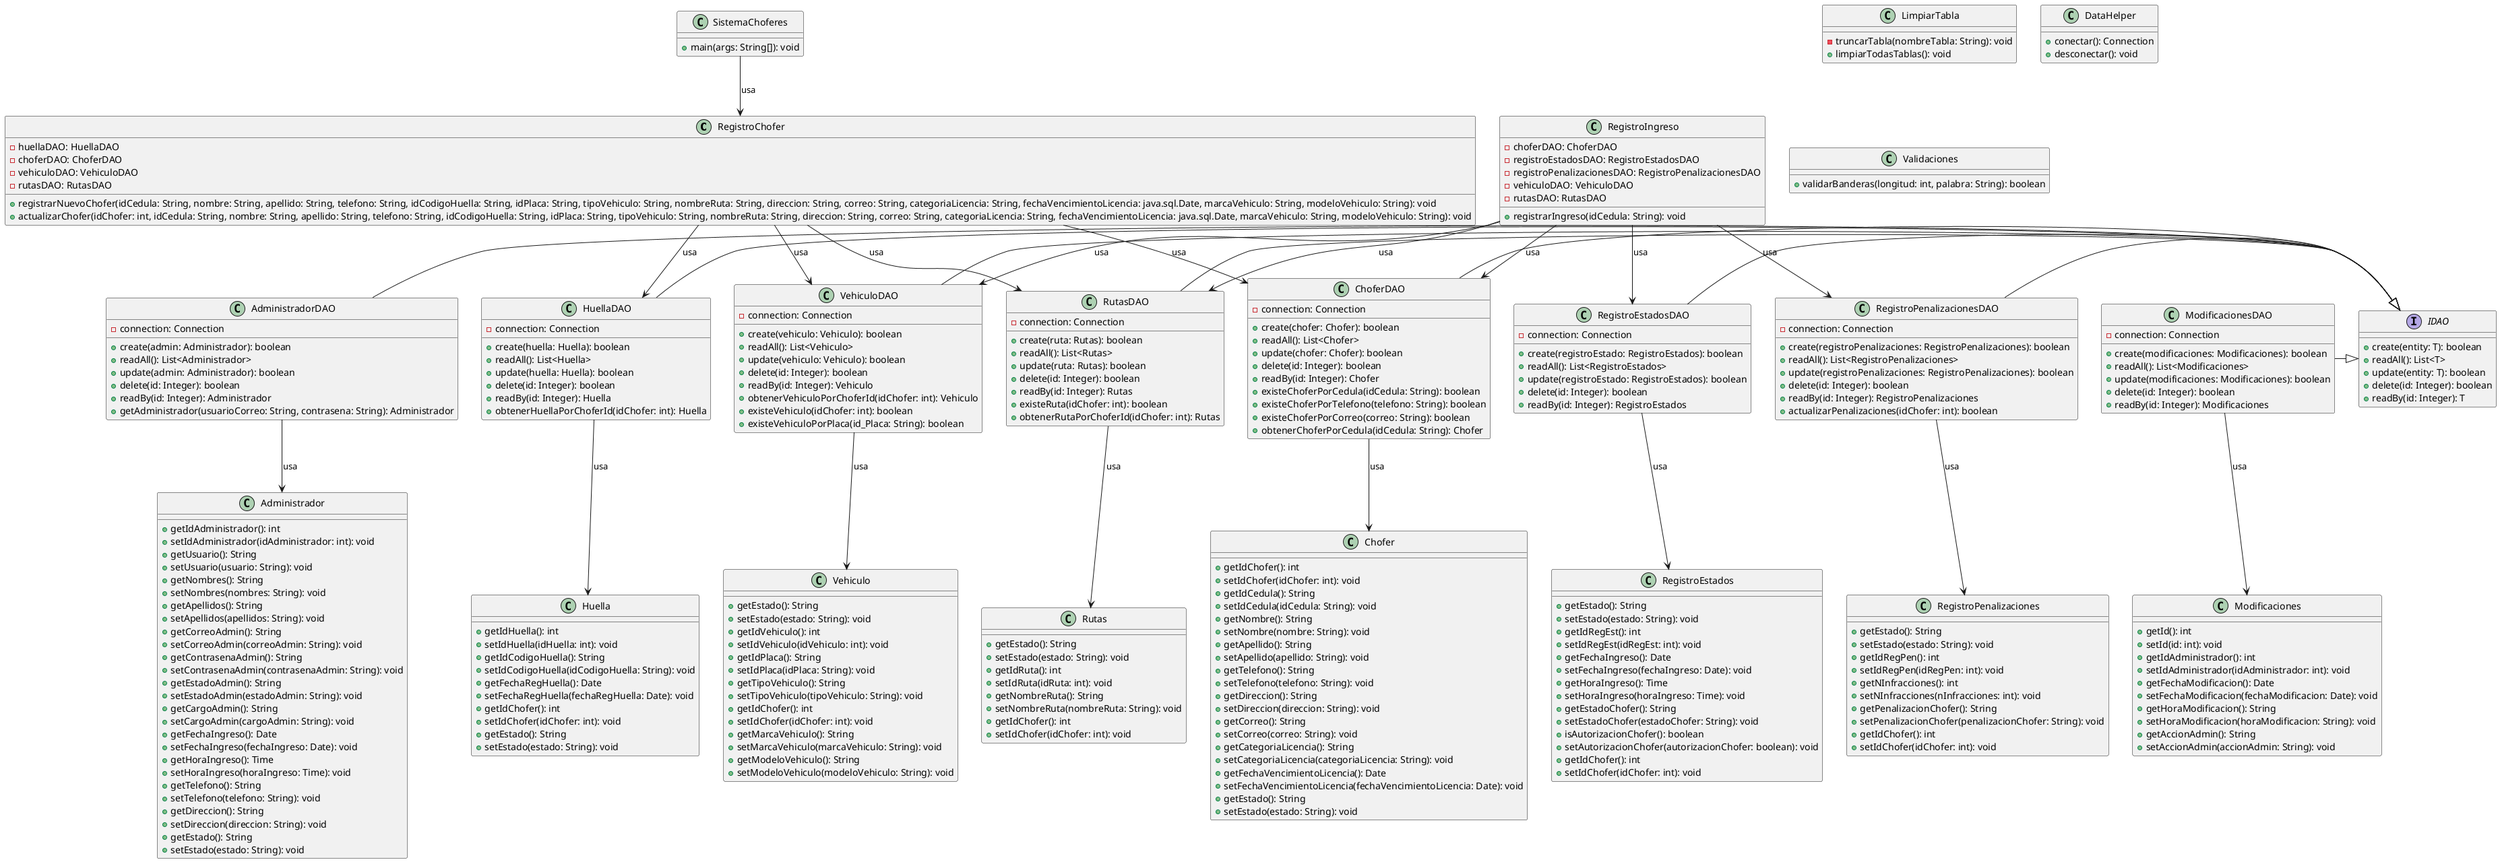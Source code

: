 @startuml SistemaChoferes

' Definición de clases
class RegistroChofer {
  - huellaDAO: HuellaDAO
  - choferDAO: ChoferDAO
  - vehiculoDAO: VehiculoDAO
  - rutasDAO: RutasDAO
  + registrarNuevoChofer(idCedula: String, nombre: String, apellido: String, telefono: String, idCodigoHuella: String, idPlaca: String, tipoVehiculo: String, nombreRuta: String, direccion: String, correo: String, categoriaLicencia: String, fechaVencimientoLicencia: java.sql.Date, marcaVehiculo: String, modeloVehiculo: String): void
  + actualizarChofer(idChofer: int, idCedula: String, nombre: String, apellido: String, telefono: String, idCodigoHuella: String, idPlaca: String, tipoVehiculo: String, nombreRuta: String, direccion: String, correo: String, categoriaLicencia: String, fechaVencimientoLicencia: java.sql.Date, marcaVehiculo: String, modeloVehiculo: String): void
}

class RegistroIngreso {
  - choferDAO: ChoferDAO
  - registroEstadosDAO: RegistroEstadosDAO
  - registroPenalizacionesDAO: RegistroPenalizacionesDAO
  - vehiculoDAO: VehiculoDAO
  - rutasDAO: RutasDAO
  + registrarIngreso(idCedula: String): void
}

class SistemaChoferes {
  + main(args: String[]): void
}

class AdministradorDAO {
  - connection: Connection
  + create(admin: Administrador): boolean
  + readAll(): List<Administrador>
  + update(admin: Administrador): boolean
  + delete(id: Integer): boolean
  + readBy(id: Integer): Administrador
  + getAdministrador(usuarioCorreo: String, contrasena: String): Administrador
}

class ChoferDAO {
  - connection: Connection
  + create(chofer: Chofer): boolean
  + readAll(): List<Chofer>
  + update(chofer: Chofer): boolean
  + delete(id: Integer): boolean
  + readBy(id: Integer): Chofer
  + existeChoferPorCedula(idCedula: String): boolean
  + existeChoferPorTelefono(telefono: String): boolean
  + existeChoferPorCorreo(correo: String): boolean
  + obtenerChoferPorCedula(idCedula: String): Chofer
}

class HuellaDAO {
  - connection: Connection
  + create(huella: Huella): boolean
  + readAll(): List<Huella>
  + update(huella: Huella): boolean
  + delete(id: Integer): boolean
  + readBy(id: Integer): Huella
  + obtenerHuellaPorChoferId(idChofer: int): Huella
}

interface IDAO {
  + create(entity: T): boolean
  + readAll(): List<T>
  + update(entity: T): boolean
  + delete(id: Integer): boolean
  + readBy(id: Integer): T
}

class LimpiarTabla {
  - truncarTabla(nombreTabla: String): void
  + limpiarTodasTablas(): void
}

class ModificacionesDAO {
  - connection: Connection
  + create(modificaciones: Modificaciones): boolean
  + readAll(): List<Modificaciones>
  + update(modificaciones: Modificaciones): boolean
  + delete(id: Integer): boolean
  + readBy(id: Integer): Modificaciones
}

class RegistroEstadosDAO {
  - connection: Connection
  + create(registroEstado: RegistroEstados): boolean
  + readAll(): List<RegistroEstados>
  + update(registroEstado: RegistroEstados): boolean
  + delete(id: Integer): boolean
  + readBy(id: Integer): RegistroEstados
}

class RegistroPenalizacionesDAO {
  - connection: Connection
  + create(registroPenalizaciones: RegistroPenalizaciones): boolean
  + readAll(): List<RegistroPenalizaciones>
  + update(registroPenalizaciones: RegistroPenalizaciones): boolean
  + delete(id: Integer): boolean
  + readBy(id: Integer): RegistroPenalizaciones
  + actualizarPenalizaciones(idChofer: int): boolean
}

class RutasDAO {
  - connection: Connection
  + create(ruta: Rutas): boolean
  + readAll(): List<Rutas>
  + update(ruta: Rutas): boolean
  + delete(id: Integer): boolean
  + readBy(id: Integer): Rutas
  + existeRuta(idChofer: int): boolean
  + obtenerRutaPorChoferId(idChofer: int): Rutas
}

class VehiculoDAO {
  - connection: Connection
  + create(vehiculo: Vehiculo): boolean
  + readAll(): List<Vehiculo>
  + update(vehiculo: Vehiculo): boolean
  + delete(id: Integer): boolean
  + readBy(id: Integer): Vehiculo
  + obtenerVehiculoPorChoferId(idChofer: int): Vehiculo
  + existeVehiculo(idChofer: int): boolean
  + existeVehiculoPorPlaca(id_Placa: String): boolean
}

class DataHelper {
  + conectar(): Connection
  + desconectar(): void
}

class Validaciones {
  + validarBanderas(longitud: int, palabra: String): boolean
}

class Administrador {
  + getIdAdministrador(): int
  + setIdAdministrador(idAdministrador: int): void
  + getUsuario(): String
  + setUsuario(usuario: String): void
  + getNombres(): String
  + setNombres(nombres: String): void
  + getApellidos(): String
  + setApellidos(apellidos: String): void
  + getCorreoAdmin(): String
  + setCorreoAdmin(correoAdmin: String): void
  + getContrasenaAdmin(): String
  + setContrasenaAdmin(contrasenaAdmin: String): void
  + getEstadoAdmin(): String
  + setEstadoAdmin(estadoAdmin: String): void
  + getCargoAdmin(): String
  + setCargoAdmin(cargoAdmin: String): void
  + getFechaIngreso(): Date
  + setFechaIngreso(fechaIngreso: Date): void
  + getHoraIngreso(): Time
  + setHoraIngreso(horaIngreso: Time): void
  + getTelefono(): String
  + setTelefono(telefono: String): void
  + getDireccion(): String
  + setDireccion(direccion: String): void
  + getEstado(): String
  + setEstado(estado: String): void
}

class Chofer {
  + getIdChofer(): int
  + setIdChofer(idChofer: int): void
  + getIdCedula(): String
  + setIdCedula(idCedula: String): void
  + getNombre(): String
  + setNombre(nombre: String): void
  + getApellido(): String
  + setApellido(apellido: String): void
  + getTelefono(): String
  + setTelefono(telefono: String): void
  + getDireccion(): String
  + setDireccion(direccion: String): void
  + getCorreo(): String
  + setCorreo(correo: String): void
  + getCategoriaLicencia(): String
  + setCategoriaLicencia(categoriaLicencia: String): void
  + getFechaVencimientoLicencia(): Date
  + setFechaVencimientoLicencia(fechaVencimientoLicencia: Date): void
  + getEstado(): String
  + setEstado(estado: String): void
}

class Huella {
  + getIdHuella(): int
  + setIdHuella(idHuella: int): void
  + getIdCodigoHuella(): String
  + setIdCodigoHuella(idCodigoHuella: String): void
  + getFechaRegHuella(): Date
  + setFechaRegHuella(fechaRegHuella: Date): void
  + getIdChofer(): int
  + setIdChofer(idChofer: int): void
  + getEstado(): String
  + setEstado(estado: String): void
}

class Modificaciones {
  + getId(): int
  + setId(id: int): void
  + getIdAdministrador(): int
  + setIdAdministrador(idAdministrador: int): void
  + getFechaModificacion(): Date
  + setFechaModificacion(fechaModificacion: Date): void
  + getHoraModificacion(): String
  + setHoraModificacion(horaModificacion: String): void
  + getAccionAdmin(): String
  + setAccionAdmin(accionAdmin: String): void
}

class RegistroEstados {
  + getEstado(): String
  + setEstado(estado: String): void
  + getIdRegEst(): int
  + setIdRegEst(idRegEst: int): void
  + getFechaIngreso(): Date
  + setFechaIngreso(fechaIngreso: Date): void
  + getHoraIngreso(): Time
  + setHoraIngreso(horaIngreso: Time): void
  + getEstadoChofer(): String
  + setEstadoChofer(estadoChofer: String): void
  + isAutorizacionChofer(): boolean
  + setAutorizacionChofer(autorizacionChofer: boolean): void
  + getIdChofer(): int
  + setIdChofer(idChofer: int): void
}

class RegistroPenalizaciones {
  + getEstado(): String
  + setEstado(estado: String): void
  + getIdRegPen(): int
  + setIdRegPen(idRegPen: int): void
  + getNInfracciones(): int
  + setNInfracciones(nInfracciones: int): void
  + getPenalizacionChofer(): String
  + setPenalizacionChofer(penalizacionChofer: String): void
  + getIdChofer(): int
  + setIdChofer(idChofer: int): void
}

class Rutas {
  + getEstado(): String
  + setEstado(estado: String): void
  + getIdRuta(): int
  + setIdRuta(idRuta: int): void
  + getNombreRuta(): String
  + setNombreRuta(nombreRuta: String): void
  + getIdChofer(): int
  + setIdChofer(idChofer: int): void
}

class Vehiculo {
  + getEstado(): String
  + setEstado(estado: String): void
  + getIdVehiculo(): int
  + setIdVehiculo(idVehiculo: int): void
  + getIdPlaca(): String
  + setIdPlaca(idPlaca: String): void
  + getTipoVehiculo(): String
  + setTipoVehiculo(tipoVehiculo: String): void
  + getIdChofer(): int
  + setIdChofer(idChofer: int): void
  + getMarcaVehiculo(): String
  + setMarcaVehiculo(marcaVehiculo: String): void
  + getModeloVehiculo(): String
  + setModeloVehiculo(modeloVehiculo: String): void
}

' Relaciones entre las clases
RegistroChofer --> HuellaDAO : usa
RegistroChofer --> ChoferDAO : usa
RegistroChofer --> VehiculoDAO : usa
RegistroChofer --> RutasDAO : usa
RegistroIngreso --> ChoferDAO : usa
RegistroIngreso --> RegistroEstadosDAO : usa
RegistroIngreso --> RegistroPenalizacionesDAO : usa
RegistroIngreso --> VehiculoDAO : usa
RegistroIngreso --> RutasDAO : usa
SistemaChoferes --> RegistroChofer : usa
AdministradorDAO --> Administrador : usa
ChoferDAO --> Chofer : usa
HuellaDAO --> Huella : usa
ModificacionesDAO --> Modificaciones : usa
RegistroEstadosDAO --> RegistroEstados : usa
RegistroPenalizacionesDAO --> RegistroPenalizaciones : usa
RutasDAO --> Rutas : usa
VehiculoDAO --> Vehiculo : usa

' Implementación de la interfaz
AdministradorDAO -|> IDAO
ChoferDAO -|> IDAO
HuellaDAO -|> IDAO
ModificacionesDAO -|> IDAO
RegistroEstadosDAO -|> IDAO
RegistroPenalizacionesDAO -|> IDAO
RutasDAO -|> IDAO
VehiculoDAO -|> IDAO

@enduml
